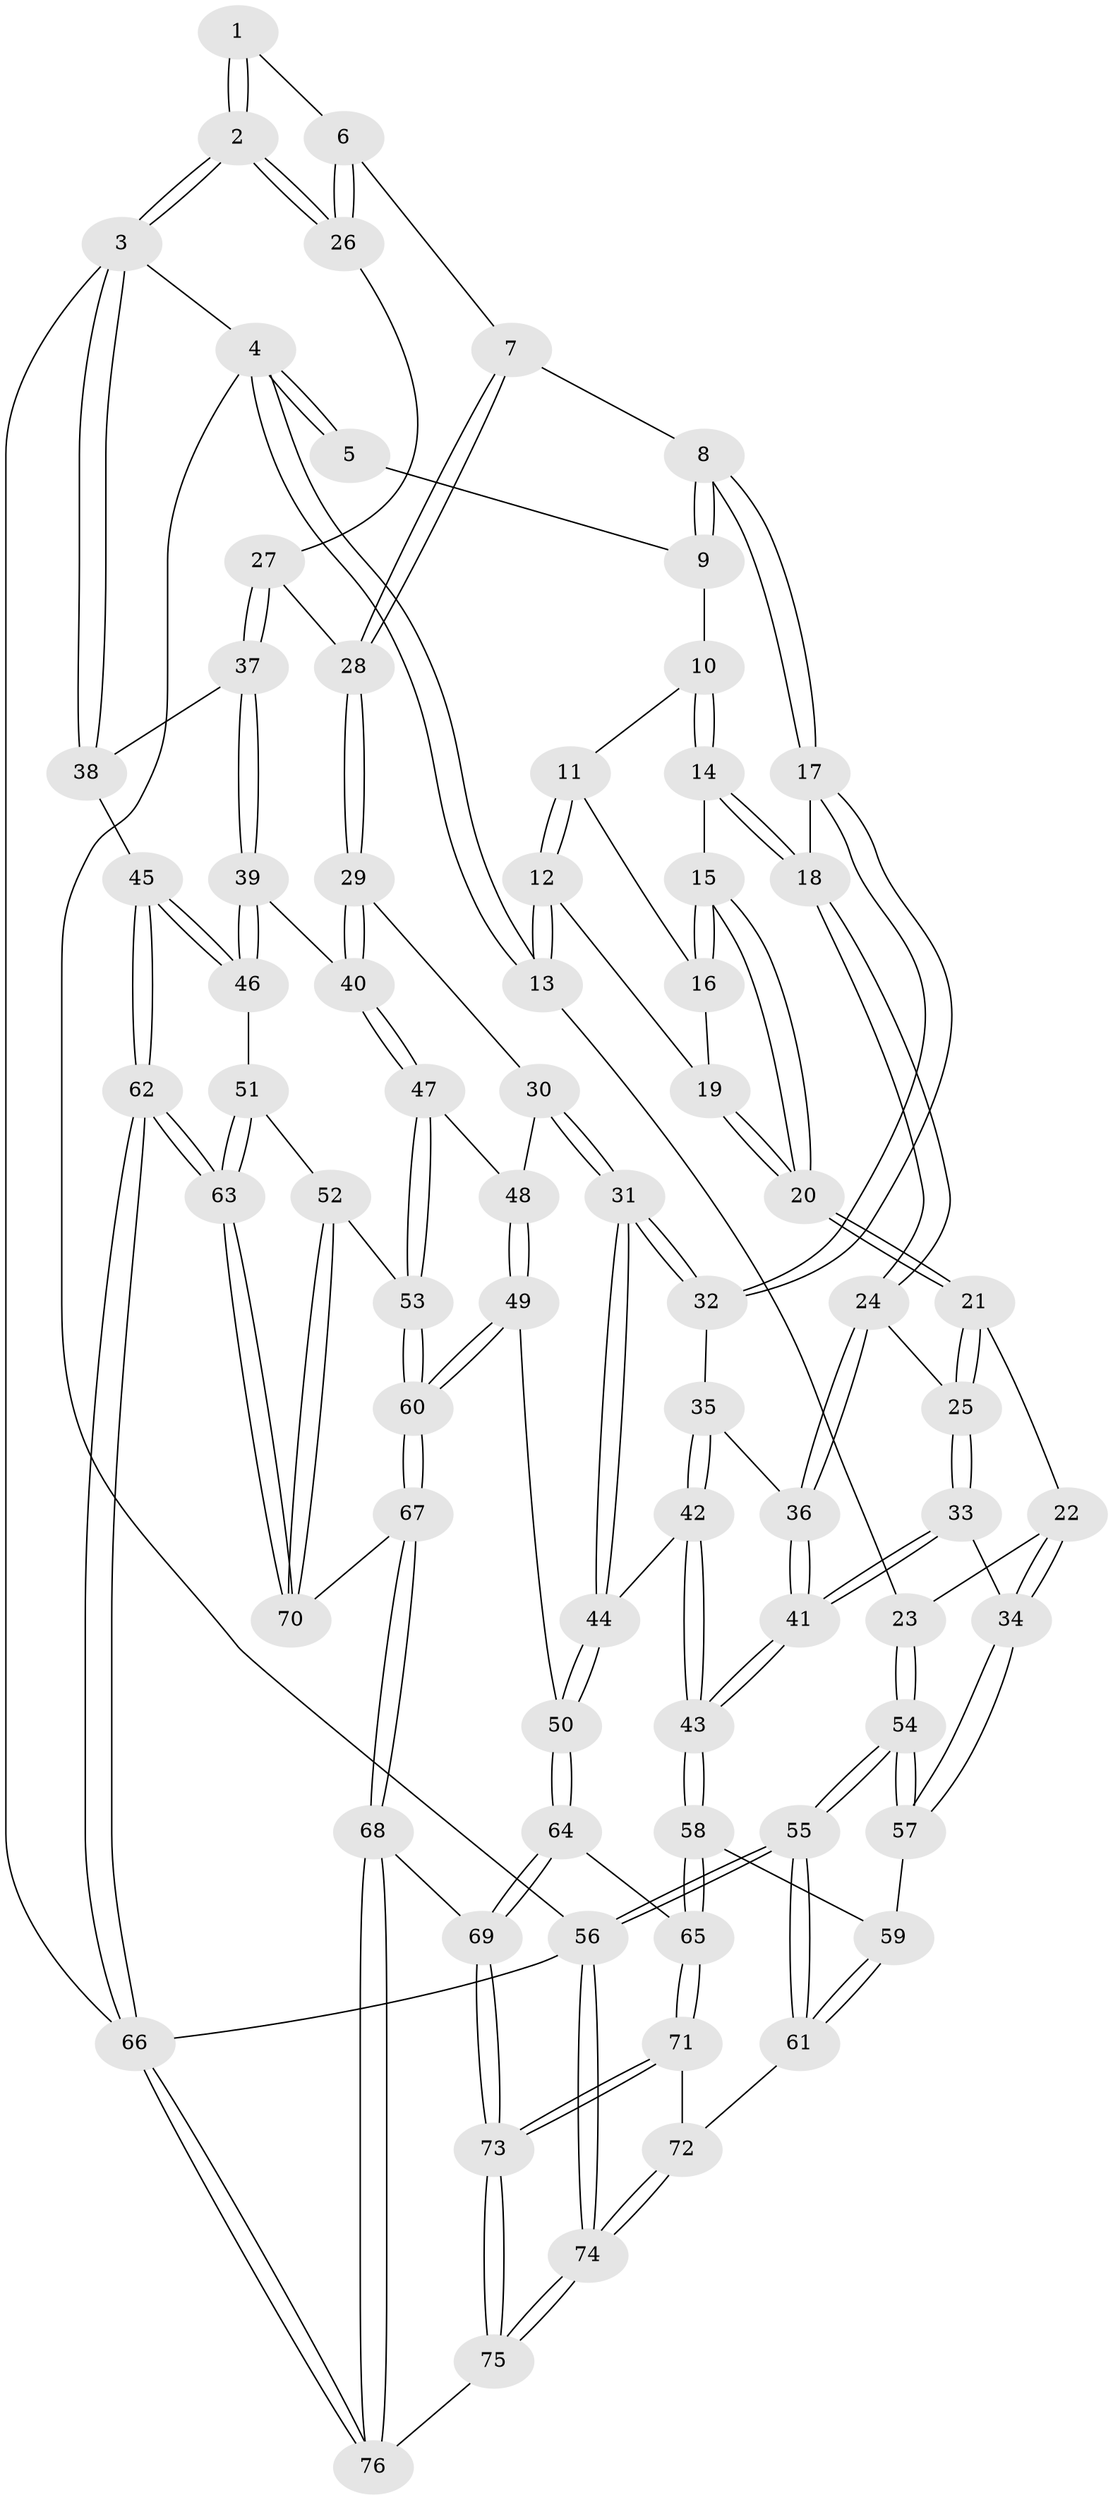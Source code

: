 // Generated by graph-tools (version 1.1) at 2025/11/02/27/25 16:11:57]
// undirected, 76 vertices, 187 edges
graph export_dot {
graph [start="1"]
  node [color=gray90,style=filled];
  1 [pos="+0.8227533070618718+0"];
  2 [pos="+1+0"];
  3 [pos="+1+0"];
  4 [pos="+0+0"];
  5 [pos="+0.3015928137508975+0"];
  6 [pos="+0.6812923436200539+0.1486784414926011"];
  7 [pos="+0.5468780180149412+0.20724829211586662"];
  8 [pos="+0.4944951893146528+0.2123241580788705"];
  9 [pos="+0.30901922365579243+0"];
  10 [pos="+0.26224952625035775+0.023137432091426536"];
  11 [pos="+0.20224393288590278+0.05889878129939536"];
  12 [pos="+0.04663583525677722+0.13498277762660052"];
  13 [pos="+0+0.05807469205839491"];
  14 [pos="+0.22666042218053456+0.217725035231594"];
  15 [pos="+0.22328531572059127+0.21805247415637125"];
  16 [pos="+0.1431039865255205+0.19003282749496084"];
  17 [pos="+0.4649759466458916+0.24743282478883885"];
  18 [pos="+0.31581332163154063+0.31432997929050627"];
  19 [pos="+0.09782617309290466+0.18341766585221825"];
  20 [pos="+0.10838556323215284+0.30046299981025704"];
  21 [pos="+0.09306634596260638+0.3358848462924971"];
  22 [pos="+0.03456501000587388+0.3426847306375521"];
  23 [pos="+0+0.337434047999806"];
  24 [pos="+0.29768991217880414+0.3480047034210407"];
  25 [pos="+0.1923713091629043+0.401119267355247"];
  26 [pos="+0.8293201527518129+0.3035865268203123"];
  27 [pos="+0.8301098787558826+0.30526389294217987"];
  28 [pos="+0.6294499875409231+0.41072600337201937"];
  29 [pos="+0.6235678044951772+0.45567880146006384"];
  30 [pos="+0.5596140886111566+0.49746723287710665"];
  31 [pos="+0.5278846819715575+0.5095267009375334"];
  32 [pos="+0.4935440872876177+0.4760787074031334"];
  33 [pos="+0.1681194072040463+0.5146264926953876"];
  34 [pos="+0.11548933500749779+0.5432355396588446"];
  35 [pos="+0.4051873458890818+0.4794526330248509"];
  36 [pos="+0.3396454115467375+0.4399319775030736"];
  37 [pos="+0.8399684215360211+0.31824722628546437"];
  38 [pos="+1+0.34538833520804485"];
  39 [pos="+0.8174351504081961+0.48823779735735884"];
  40 [pos="+0.7763700316329806+0.5123378472917517"];
  41 [pos="+0.27129552707989085+0.5716366125291835"];
  42 [pos="+0.3322070730451793+0.6310194198540914"];
  43 [pos="+0.3184073418516158+0.6377762364582001"];
  44 [pos="+0.5150567377100436+0.6042775568601794"];
  45 [pos="+1+0.5314957534082381"];
  46 [pos="+0.9349637166826323+0.5686618920328999"];
  47 [pos="+0.7516009199546395+0.5603042160478675"];
  48 [pos="+0.6558376677738654+0.5665656189396049"];
  49 [pos="+0.5763677936312162+0.677747626226853"];
  50 [pos="+0.5505186430119602+0.6632473657300831"];
  51 [pos="+0.9269385209647646+0.5933944771041038"];
  52 [pos="+0.8300440126949071+0.729475687918947"];
  53 [pos="+0.7298776915233869+0.6741593963228315"];
  54 [pos="+0+0.5952819752113252"];
  55 [pos="+0+0.7605549866573654"];
  56 [pos="+0+1"];
  57 [pos="+0.10916012263226695+0.5478250324896718"];
  58 [pos="+0.2881886168857602+0.7522037849917965"];
  59 [pos="+0.1113017872367339+0.5539074594161966"];
  60 [pos="+0.6292315548235901+0.719397802845237"];
  61 [pos="+0.16846114457286296+0.7990642230262003"];
  62 [pos="+1+1"];
  63 [pos="+1+0.9648553048890792"];
  64 [pos="+0.42565965911151515+0.7789183769230746"];
  65 [pos="+0.2852604136004194+0.7678842693437381"];
  66 [pos="+1+1"];
  67 [pos="+0.6263001944535378+0.8687833892623249"];
  68 [pos="+0.6212457288187233+0.877163546534543"];
  69 [pos="+0.5027392792827281+0.8576195533653728"];
  70 [pos="+0.8761927417762486+0.8359290456748965"];
  71 [pos="+0.26057263285478843+0.7948385977912384"];
  72 [pos="+0.20249880261372077+0.8116996073783195"];
  73 [pos="+0.3813963212812082+0.9728989330758653"];
  74 [pos="+0.07716756876718418+1"];
  75 [pos="+0.41398328392852424+1"];
  76 [pos="+0.6387220082922965+1"];
  1 -- 2;
  1 -- 2;
  1 -- 6;
  2 -- 3;
  2 -- 3;
  2 -- 26;
  2 -- 26;
  3 -- 4;
  3 -- 38;
  3 -- 38;
  3 -- 66;
  4 -- 5;
  4 -- 5;
  4 -- 13;
  4 -- 13;
  4 -- 56;
  5 -- 9;
  6 -- 7;
  6 -- 26;
  6 -- 26;
  7 -- 8;
  7 -- 28;
  7 -- 28;
  8 -- 9;
  8 -- 9;
  8 -- 17;
  8 -- 17;
  9 -- 10;
  10 -- 11;
  10 -- 14;
  10 -- 14;
  11 -- 12;
  11 -- 12;
  11 -- 16;
  12 -- 13;
  12 -- 13;
  12 -- 19;
  13 -- 23;
  14 -- 15;
  14 -- 18;
  14 -- 18;
  15 -- 16;
  15 -- 16;
  15 -- 20;
  15 -- 20;
  16 -- 19;
  17 -- 18;
  17 -- 32;
  17 -- 32;
  18 -- 24;
  18 -- 24;
  19 -- 20;
  19 -- 20;
  20 -- 21;
  20 -- 21;
  21 -- 22;
  21 -- 25;
  21 -- 25;
  22 -- 23;
  22 -- 34;
  22 -- 34;
  23 -- 54;
  23 -- 54;
  24 -- 25;
  24 -- 36;
  24 -- 36;
  25 -- 33;
  25 -- 33;
  26 -- 27;
  27 -- 28;
  27 -- 37;
  27 -- 37;
  28 -- 29;
  28 -- 29;
  29 -- 30;
  29 -- 40;
  29 -- 40;
  30 -- 31;
  30 -- 31;
  30 -- 48;
  31 -- 32;
  31 -- 32;
  31 -- 44;
  31 -- 44;
  32 -- 35;
  33 -- 34;
  33 -- 41;
  33 -- 41;
  34 -- 57;
  34 -- 57;
  35 -- 36;
  35 -- 42;
  35 -- 42;
  36 -- 41;
  36 -- 41;
  37 -- 38;
  37 -- 39;
  37 -- 39;
  38 -- 45;
  39 -- 40;
  39 -- 46;
  39 -- 46;
  40 -- 47;
  40 -- 47;
  41 -- 43;
  41 -- 43;
  42 -- 43;
  42 -- 43;
  42 -- 44;
  43 -- 58;
  43 -- 58;
  44 -- 50;
  44 -- 50;
  45 -- 46;
  45 -- 46;
  45 -- 62;
  45 -- 62;
  46 -- 51;
  47 -- 48;
  47 -- 53;
  47 -- 53;
  48 -- 49;
  48 -- 49;
  49 -- 50;
  49 -- 60;
  49 -- 60;
  50 -- 64;
  50 -- 64;
  51 -- 52;
  51 -- 63;
  51 -- 63;
  52 -- 53;
  52 -- 70;
  52 -- 70;
  53 -- 60;
  53 -- 60;
  54 -- 55;
  54 -- 55;
  54 -- 57;
  54 -- 57;
  55 -- 56;
  55 -- 56;
  55 -- 61;
  55 -- 61;
  56 -- 74;
  56 -- 74;
  56 -- 66;
  57 -- 59;
  58 -- 59;
  58 -- 65;
  58 -- 65;
  59 -- 61;
  59 -- 61;
  60 -- 67;
  60 -- 67;
  61 -- 72;
  62 -- 63;
  62 -- 63;
  62 -- 66;
  62 -- 66;
  63 -- 70;
  63 -- 70;
  64 -- 65;
  64 -- 69;
  64 -- 69;
  65 -- 71;
  65 -- 71;
  66 -- 76;
  66 -- 76;
  67 -- 68;
  67 -- 68;
  67 -- 70;
  68 -- 69;
  68 -- 76;
  68 -- 76;
  69 -- 73;
  69 -- 73;
  71 -- 72;
  71 -- 73;
  71 -- 73;
  72 -- 74;
  72 -- 74;
  73 -- 75;
  73 -- 75;
  74 -- 75;
  74 -- 75;
  75 -- 76;
}
